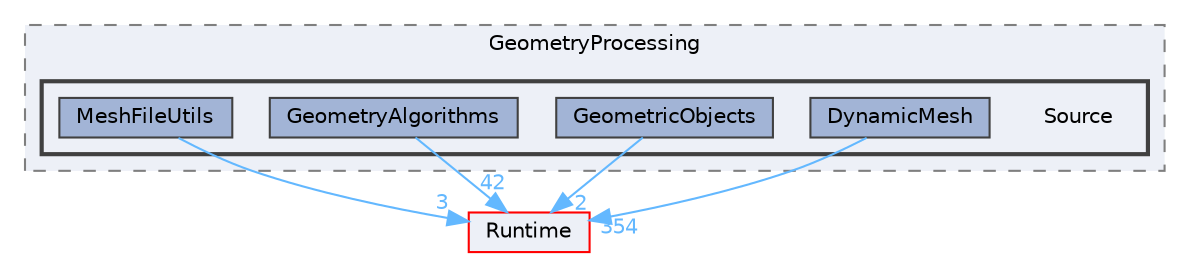 digraph "Source"
{
 // INTERACTIVE_SVG=YES
 // LATEX_PDF_SIZE
  bgcolor="transparent";
  edge [fontname=Helvetica,fontsize=10,labelfontname=Helvetica,labelfontsize=10];
  node [fontname=Helvetica,fontsize=10,shape=box,height=0.2,width=0.4];
  compound=true
  subgraph clusterdir_9ef035b27eddfa6c40dcaa164d958d8e {
    graph [ bgcolor="#edf0f7", pencolor="grey50", label="GeometryProcessing", fontname=Helvetica,fontsize=10 style="filled,dashed", URL="dir_9ef035b27eddfa6c40dcaa164d958d8e.html",tooltip=""]
  subgraph clusterdir_234ec92e3340d9fcb1d267e74c8d6b04 {
    graph [ bgcolor="#edf0f7", pencolor="grey25", label="", fontname=Helvetica,fontsize=10 style="filled,bold", URL="dir_234ec92e3340d9fcb1d267e74c8d6b04.html",tooltip=""]
    dir_234ec92e3340d9fcb1d267e74c8d6b04 [shape=plaintext, label="Source"];
  dir_5ccd9ade79f1a52fbd7ac053eec851a6 [label="DynamicMesh", fillcolor="#a2b4d6", color="grey25", style="filled", URL="dir_5ccd9ade79f1a52fbd7ac053eec851a6.html",tooltip=""];
  dir_b2d9f057188110fe88e0255203143e5b [label="GeometricObjects", fillcolor="#a2b4d6", color="grey25", style="filled", URL="dir_b2d9f057188110fe88e0255203143e5b.html",tooltip=""];
  dir_f99231456db710b43cba6c00cbce0603 [label="GeometryAlgorithms", fillcolor="#a2b4d6", color="grey25", style="filled", URL="dir_f99231456db710b43cba6c00cbce0603.html",tooltip=""];
  dir_5e96087cf053e4759cef67b0c5e57c12 [label="MeshFileUtils", fillcolor="#a2b4d6", color="grey25", style="filled", URL="dir_5e96087cf053e4759cef67b0c5e57c12.html",tooltip=""];
  }
  }
  dir_7536b172fbd480bfd146a1b1acd6856b [label="Runtime", fillcolor="#edf0f7", color="red", style="filled", URL="dir_7536b172fbd480bfd146a1b1acd6856b.html",tooltip=""];
  dir_5ccd9ade79f1a52fbd7ac053eec851a6->dir_7536b172fbd480bfd146a1b1acd6856b [headlabel="354", labeldistance=1.5 headhref="dir_000349_000984.html" href="dir_000349_000984.html" color="steelblue1" fontcolor="steelblue1"];
  dir_b2d9f057188110fe88e0255203143e5b->dir_7536b172fbd480bfd146a1b1acd6856b [headlabel="2", labeldistance=1.5 headhref="dir_000435_000984.html" href="dir_000435_000984.html" color="steelblue1" fontcolor="steelblue1"];
  dir_f99231456db710b43cba6c00cbce0603->dir_7536b172fbd480bfd146a1b1acd6856b [headlabel="42", labeldistance=1.5 headhref="dir_000436_000984.html" href="dir_000436_000984.html" color="steelblue1" fontcolor="steelblue1"];
  dir_5e96087cf053e4759cef67b0c5e57c12->dir_7536b172fbd480bfd146a1b1acd6856b [headlabel="3", labeldistance=1.5 headhref="dir_000625_000984.html" href="dir_000625_000984.html" color="steelblue1" fontcolor="steelblue1"];
}
